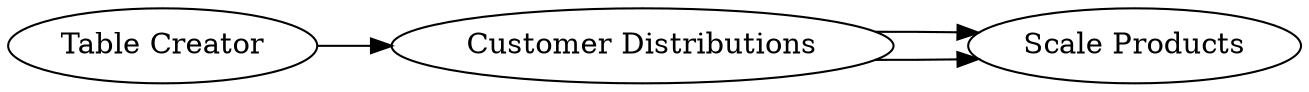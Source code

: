 digraph {
	1 [label="Table Creator"]
	2 [label="Customer Distributions"]
	4 [label="Scale Products"]
	1 -> 2
	2 -> 4
	2 -> 4
	rankdir=LR
}
